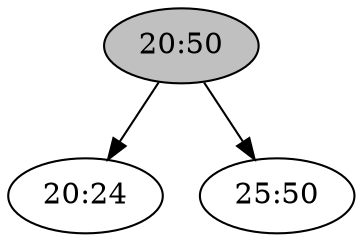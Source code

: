 digraph "l2-i25:50" {

/* Nodes */

N_20_50[label="20:50"][style="filled"][fillcolor="grey"];
N_20_24[label="20:24"];
N_25_50[label="25:50"];

/* Edges */

N_20_50 -> N_20_24;
N_20_50 -> N_25_50;
}
